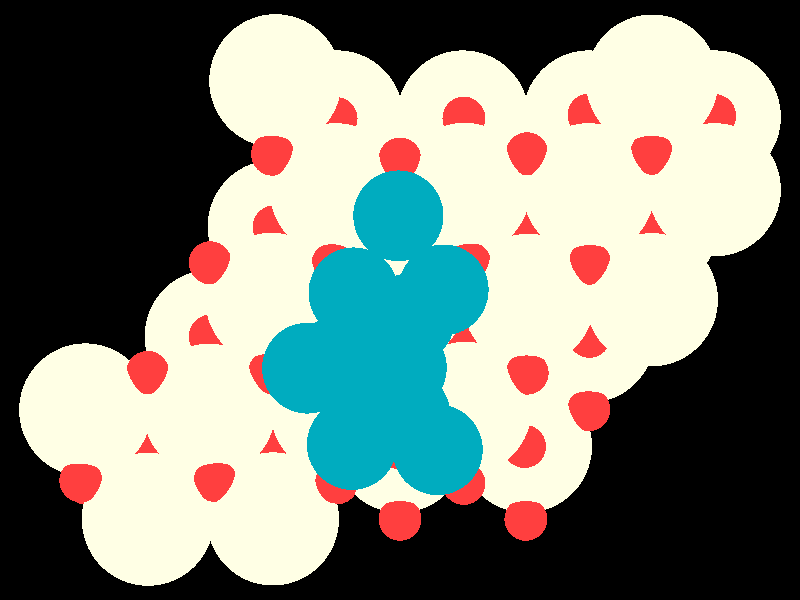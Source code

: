 #include "colors.inc"
#include "finish.inc"

global_settings {assumed_gamma 1 max_trace_level 6}
background {color White transmit 1.0}
camera {orthographic
  right -24.66*x up 18.39*y
  direction 1.00*z
  location <0,0,50.00> look_at <0,0,0>}
light_source {<  2.00,   3.00,  40.00> color White
  area_light <0.70, 0, 0>, <0, 0.70, 0>, 3, 3
  adaptive 1 jitter}

#declare simple = finish {phong 0.7}
#declare pale = finish {ambient 0.5 diffuse 0.85 roughness 0.001 specular 0.200 }
#declare intermediate = finish {ambient 0.3 diffuse 0.6 specular 0.1 roughness 0.04}
#declare vmd = finish {ambient 0.0 diffuse 0.65 phong 0.1 phong_size 40.0 specular 0.5 }
#declare jmol = finish {ambient 0.2 diffuse 0.6 specular 1 roughness 0.001 metallic}
#declare ase2 = finish {ambient 0.05 brilliance 3 diffuse 0.6 metallic specular 0.7 roughness 0.04 reflection 0.15}
#declare ase3 = finish {ambient 0.15 brilliance 2 diffuse 0.6 metallic specular 1.0 roughness 0.001 reflection 0.0}
#declare glass = finish {ambient 0.05 diffuse 0.3 specular 1.0 roughness 0.001}
#declare glass2 = finish {ambient 0.01 diffuse 0.3 specular 1.0 reflection 0.25 roughness 0.001}
#declare Rcell = 0.020;
#declare Rbond = 0.100;

#macro atom(LOC, R, COL, TRANS, FIN)
  sphere{LOC, R texture{pigment{color COL transmit TRANS} finish{FIN}}}
#end
#macro constrain(LOC, R, COL, TRANS FIN)
union{torus{R, Rcell rotate 45*z texture{pigment{color COL transmit TRANS} finish{FIN}}}
      torus{R, Rcell rotate -45*z texture{pigment{color COL transmit TRANS} finish{FIN}}}
      translate LOC}
#end

atom(< -1.94,   5.61,  -7.87>, 2.04, rgb <1.00, 1.00, 0.78>, 0.0, ase3) // #0 
atom(<  3.88,  -4.48,  -7.87>, 2.04, rgb <1.00, 1.00, 0.78>, 0.0, ase3) // #1 
atom(< -5.83,  -1.11,  -7.87>, 2.04, rgb <1.00, 1.00, 0.78>, 0.0, ase3) // #2 
atom(<  5.82,  -1.11,  -7.87>, 2.04, rgb <1.00, 1.00, 0.78>, 0.0, ase3) // #3 
atom(<  1.94,   5.61,  -7.87>, 2.04, rgb <1.00, 1.00, 0.78>, 0.0, ase3) // #4 
atom(<  7.76,   2.25,  -7.87>, 2.04, rgb <1.00, 1.00, 0.78>, 0.0, ase3) // #5 
atom(< -1.94,  -1.11,  -7.87>, 2.04, rgb <1.00, 1.00, 0.78>, 0.0, ase3) // #6 
atom(<  9.70,   5.61,  -7.87>, 2.04, rgb <1.00, 1.00, 0.78>, 0.0, ase3) // #7 
atom(<  5.82,   5.61,  -7.87>, 2.04, rgb <1.00, 1.00, 0.78>, 0.0, ase3) // #8 
atom(< -0.00,  -4.48,  -7.87>, 2.04, rgb <1.00, 1.00, 0.78>, 0.0, ase3) // #9 
atom(<  1.94,  -1.11,  -7.87>, 2.04, rgb <1.00, 1.00, 0.78>, 0.0, ase3) // #10 
atom(< -0.00,   2.25,  -7.87>, 2.04, rgb <1.00, 1.00, 0.78>, 0.0, ase3) // #11 
atom(< -7.77,  -4.48,  -7.87>, 2.04, rgb <1.00, 1.00, 0.78>, 0.0, ase3) // #12 
atom(<  3.88,   2.25,  -7.87>, 2.04, rgb <1.00, 1.00, 0.78>, 0.0, ase3) // #13 
atom(< -3.89,   2.25,  -7.87>, 2.04, rgb <1.00, 1.00, 0.78>, 0.0, ase3) // #14 
atom(< -3.89,  -4.48,  -7.87>, 2.04, rgb <1.00, 1.00, 0.78>, 0.0, ase3) // #15 
atom(< -3.92,  -6.71,  -4.75>, 2.04, rgb <1.00, 1.00, 0.78>, 0.0, ase3) // #16 
atom(<  3.96,  -0.01,  -4.78>, 2.04, rgb <1.00, 1.00, 0.78>, 0.0, ase3) // #17 
atom(< -1.95,  -3.38,  -4.82>, 2.04, rgb <1.00, 1.00, 0.78>, 0.0, ase3) // #18 
atom(<  7.77,   6.71,  -4.75>, 2.04, rgb <1.00, 1.00, 0.78>, 0.0, ase3) // #19 
atom(< -0.03,   0.05,  -4.82>, 2.04, rgb <1.00, 1.00, 0.78>, 0.0, ase3) // #20 
atom(<  2.02,  -3.32,  -4.80>, 2.04, rgb <1.00, 1.00, 0.78>, 0.0, ase3) // #21 
atom(<  1.98,   3.39,  -4.75>, 2.04, rgb <1.00, 1.00, 0.78>, 0.0, ase3) // #22 
atom(<  7.76,   0.01,  -4.77>, 2.04, rgb <1.00, 1.00, 0.78>, 0.0, ase3) // #23 
atom(< -7.77,  -6.72,  -4.67>, 2.04, rgb <1.00, 1.00, 0.78>, 0.0, ase3) // #24 
atom(<  9.70,   3.38,  -4.77>, 2.04, rgb <1.00, 1.00, 0.78>, 0.0, ase3) // #25 
atom(< -5.88,  -3.38,  -4.77>, 2.04, rgb <1.00, 1.00, 0.78>, 0.0, ase3) // #26 
atom(< -9.70,  -3.37,  -4.76>, 2.04, rgb <1.00, 1.00, 0.78>, 0.0, ase3) // #27 
atom(< -3.96,   0.02,  -4.77>, 2.04, rgb <1.00, 1.00, 0.78>, 0.0, ase3) // #28 
atom(<  5.82,   3.38,  -4.77>, 2.04, rgb <1.00, 1.00, 0.78>, 0.0, ase3) // #29 
atom(< -1.98,   3.38,  -4.75>, 2.04, rgb <1.00, 1.00, 0.78>, 0.0, ase3) // #30 
atom(< -3.84,   6.72,  -4.76>, 2.04, rgb <1.00, 1.00, 0.78>, 0.0, ase3) // #31 
atom(< -1.94,   1.13,  -8.67>, 0.66, rgb <1.00, 0.05, 0.05>, 0.0, ase3) // #32 
atom(< -7.77,  -2.24,  -8.67>, 0.66, rgb <1.00, 0.05, 0.05>, 0.0, ase3) // #33 
atom(< -0.00,   4.49,  -8.67>, 0.66, rgb <1.00, 0.05, 0.05>, 0.0, ase3) // #34 
atom(< -9.71,  -5.60,  -8.67>, 0.66, rgb <1.00, 0.05, 0.05>, 0.0, ase3) // #35 
atom(<  3.88,  -2.24,  -8.67>, 0.66, rgb <1.00, 0.05, 0.05>, 0.0, ase3) // #36 
atom(< -3.89,   4.49,  -8.67>, 0.66, rgb <1.00, 0.05, 0.05>, 0.0, ase3) // #37 
atom(<  1.94,   1.13,  -8.67>, 0.66, rgb <1.00, 0.05, 0.05>, 0.0, ase3) // #38 
atom(< -5.83,   1.13,  -8.67>, 0.66, rgb <1.00, 0.05, 0.05>, 0.0, ase3) // #39 
atom(< -5.83,  -5.60,  -8.67>, 0.66, rgb <1.00, 0.05, 0.05>, 0.0, ase3) // #40 
atom(<  7.76,   4.49,  -8.67>, 0.66, rgb <1.00, 0.05, 0.05>, 0.0, ase3) // #41 
atom(< -0.00,  -2.24,  -8.67>, 0.66, rgb <1.00, 0.05, 0.05>, 0.0, ase3) // #42 
atom(< -1.94,  -5.60,  -8.67>, 0.66, rgb <1.00, 0.05, 0.05>, 0.0, ase3) // #43 
atom(< -3.89,  -2.24,  -8.67>, 0.66, rgb <1.00, 0.05, 0.05>, 0.0, ase3) // #44 
atom(<  3.88,   4.49,  -8.67>, 0.66, rgb <1.00, 0.05, 0.05>, 0.0, ase3) // #45 
atom(<  5.82,   1.13,  -8.67>, 0.66, rgb <1.00, 0.05, 0.05>, 0.0, ase3) // #46 
atom(<  1.94,  -5.60,  -8.67>, 0.66, rgb <1.00, 0.05, 0.05>, 0.0, ase3) // #47 
atom(< -3.89,  -6.72,  -7.08>, 0.66, rgb <1.00, 0.05, 0.05>, 0.0, ase3) // #48 
atom(< -1.94,  -3.36,  -7.08>, 0.66, rgb <1.00, 0.05, 0.05>, 0.0, ase3) // #49 
atom(< -0.00,  -6.72,  -7.08>, 0.66, rgb <1.00, 0.05, 0.05>, 0.0, ase3) // #50 
atom(< -3.89,   0.01,  -7.08>, 0.66, rgb <1.00, 0.05, 0.05>, 0.0, ase3) // #51 
atom(< -0.00,   0.01,  -7.08>, 0.66, rgb <1.00, 0.05, 0.05>, 0.0, ase3) // #52 
atom(<  7.76,   0.01,  -7.08>, 0.66, rgb <1.00, 0.05, 0.05>, 0.0, ase3) // #53 
atom(<  1.94,  -3.36,  -7.08>, 0.66, rgb <1.00, 0.05, 0.05>, 0.0, ase3) // #54 
atom(< -5.83,  -3.36,  -7.08>, 0.66, rgb <1.00, 0.05, 0.05>, 0.0, ase3) // #55 
atom(<  5.82,  -3.36,  -7.08>, 0.66, rgb <1.00, 0.05, 0.05>, 0.0, ase3) // #56 
atom(< -7.77,  -6.72,  -7.08>, 0.66, rgb <1.00, 0.05, 0.05>, 0.0, ase3) // #57 
atom(<  3.88,   0.01,  -7.08>, 0.66, rgb <1.00, 0.05, 0.05>, 0.0, ase3) // #58 
atom(<  3.88,  -6.72,  -7.08>, 0.66, rgb <1.00, 0.05, 0.05>, 0.0, ase3) // #59 
atom(<  9.70,   3.37,  -7.08>, 0.66, rgb <1.00, 0.05, 0.05>, 0.0, ase3) // #60 
atom(<  5.82,   3.37,  -7.08>, 0.66, rgb <1.00, 0.05, 0.05>, 0.0, ase3) // #61 
atom(< -1.94,   3.37,  -7.08>, 0.66, rgb <1.00, 0.05, 0.05>, 0.0, ase3) // #62 
atom(<  1.94,   3.37,  -7.08>, 0.66, rgb <1.00, 0.05, 0.05>, 0.0, ase3) // #63 
atom(< -0.01,  -4.53,  -5.56>, 0.66, rgb <1.00, 0.05, 0.05>, 0.0, ase3) // #64 
atom(< -3.88,   2.24,  -5.57>, 0.66, rgb <1.00, 0.05, 0.05>, 0.0, ase3) // #65 
atom(<  9.70,   5.65,  -5.56>, 0.66, rgb <1.00, 0.05, 0.05>, 0.0, ase3) // #66 
atom(<  5.83,   5.67,  -5.55>, 0.66, rgb <1.00, 0.05, 0.05>, 0.0, ase3) // #67 
atom(<  7.76,   2.26,  -5.58>, 0.66, rgb <1.00, 0.05, 0.05>, 0.0, ase3) // #68 
atom(<  1.97,  -1.07,  -5.58>, 0.66, rgb <1.00, 0.05, 0.05>, 0.0, ase3) // #69 
atom(< -1.97,   5.56,  -5.53>, 0.66, rgb <1.00, 0.05, 0.05>, 0.0, ase3) // #70 
atom(< -5.85,  -1.11,  -5.59>, 0.66, rgb <1.00, 0.05, 0.05>, 0.0, ase3) // #71 
atom(< -1.97,  -1.09,  -5.57>, 0.66, rgb <1.00, 0.05, 0.05>, 0.0, ase3) // #72 
atom(< -0.01,   2.21,  -5.58>, 0.66, rgb <1.00, 0.05, 0.05>, 0.0, ase3) // #73 
atom(<  5.84,  -1.11,  -5.58>, 0.66, rgb <1.00, 0.05, 0.05>, 0.0, ase3) // #74 
atom(< -3.83,  -4.48,  -5.58>, 0.66, rgb <1.00, 0.05, 0.05>, 0.0, ase3) // #75 
atom(<  3.89,   2.25,  -5.58>, 0.66, rgb <1.00, 0.05, 0.05>, 0.0, ase3) // #76 
atom(<  1.97,   5.57,  -5.53>, 0.66, rgb <1.00, 0.05, 0.05>, 0.0, ase3) // #77 
atom(< -7.78,  -4.43,  -5.56>, 0.66, rgb <1.00, 0.05, 0.05>, 0.0, ase3) // #78 
atom(<  3.84,  -4.49,  -5.59>, 0.66, rgb <1.00, 0.05, 0.05>, 0.0, ase3) // #79 
atom(< -0.00,   4.32,  -3.78>, 0.66, rgb <1.00, 0.05, 0.05>, 0.0, ase3) // #80 
atom(<  7.76,   4.50,  -3.99>, 0.66, rgb <1.00, 0.05, 0.05>, 0.0, ase3) // #81 
atom(<  3.92,   4.48,  -3.98>, 0.66, rgb <1.00, 0.05, 0.05>, 0.0, ase3) // #82 
atom(< -9.84,  -5.54,  -3.96>, 0.66, rgb <1.00, 0.05, 0.05>, 0.0, ase3) // #83 
atom(< -2.08,   1.09,  -3.82>, 0.66, rgb <1.00, 0.05, 0.05>, 0.0, ase3) // #84 
atom(< -4.02,  -2.21,  -3.97>, 0.66, rgb <1.00, 0.05, 0.05>, 0.0, ase3) // #85 
atom(< -5.70,  -5.53,  -3.95>, 0.66, rgb <1.00, 0.05, 0.05>, 0.0, ase3) // #86 
atom(< -7.78,  -2.22,  -3.97>, 0.66, rgb <1.00, 0.05, 0.05>, 0.0, ase3) // #87 
atom(<  2.14,   1.14,  -3.89>, 0.66, rgb <1.00, 0.05, 0.05>, 0.0, ase3) // #88 
atom(<  0.04,  -2.22,  -4.23>, 0.66, rgb <1.00, 0.05, 0.05>, 0.0, ase3) // #89 
atom(< -1.95,  -5.58,  -3.77>, 0.66, rgb <1.00, 0.05, 0.05>, 0.0, ase3) // #90 
atom(< -5.85,   1.14,  -3.99>, 0.66, rgb <1.00, 0.05, 0.05>, 0.0, ase3) // #91 
atom(<  5.85,   1.13,  -4.00>, 0.66, rgb <1.00, 0.05, 0.05>, 0.0, ase3) // #92 
atom(<  3.92,  -2.24,  -4.02>, 0.66, rgb <1.00, 0.05, 0.05>, 0.0, ase3) // #93 
atom(<  1.97,  -5.62,  -3.82>, 0.66, rgb <1.00, 0.05, 0.05>, 0.0, ase3) // #94 
atom(< -3.93,   4.47,  -3.97>, 0.66, rgb <1.00, 0.05, 0.05>, 0.0, ase3) // #95 
atom(<  0.05,  -2.08,  -2.21>, 1.39, rgb <0.00, 0.41, 0.52>, 0.0, ase3) // #96 
atom(<  1.34,   0.31,  -2.20>, 1.39, rgb <0.00, 0.41, 0.52>, 0.0, ase3) // #97 
atom(<  0.31,  -0.57,  -0.02>, 1.39, rgb <0.00, 0.41, 0.52>, 0.0, ase3) // #98 
atom(< -1.43,   0.22,  -2.02>, 1.39, rgb <0.00, 0.41, 0.52>, 0.0, ase3) // #99 
atom(< -0.05,   2.58,  -2.51>, 1.39, rgb <0.00, 0.41, 0.52>, 0.0, ase3) // #100 
atom(<  1.16,  -4.59,  -2.19>, 1.39, rgb <0.00, 0.41, 0.52>, 0.0, ase3) // #101 
atom(<  0.16,  -3.52,  -0.02>, 1.39, rgb <0.00, 0.41, 0.52>, 0.0, ase3) // #102 
atom(< -1.48,  -4.43,  -2.02>, 1.39, rgb <0.00, 0.41, 0.52>, 0.0, ase3) // #103 
atom(< -2.86,  -2.09,  -2.31>, 1.39, rgb <0.00, 0.41, 0.52>, 0.0, ase3) // #104 
atom(< -1.93,  -1.90,   0.00>, 1.39, rgb <0.00, 0.41, 0.52>, 0.0, ase3) // #105 
